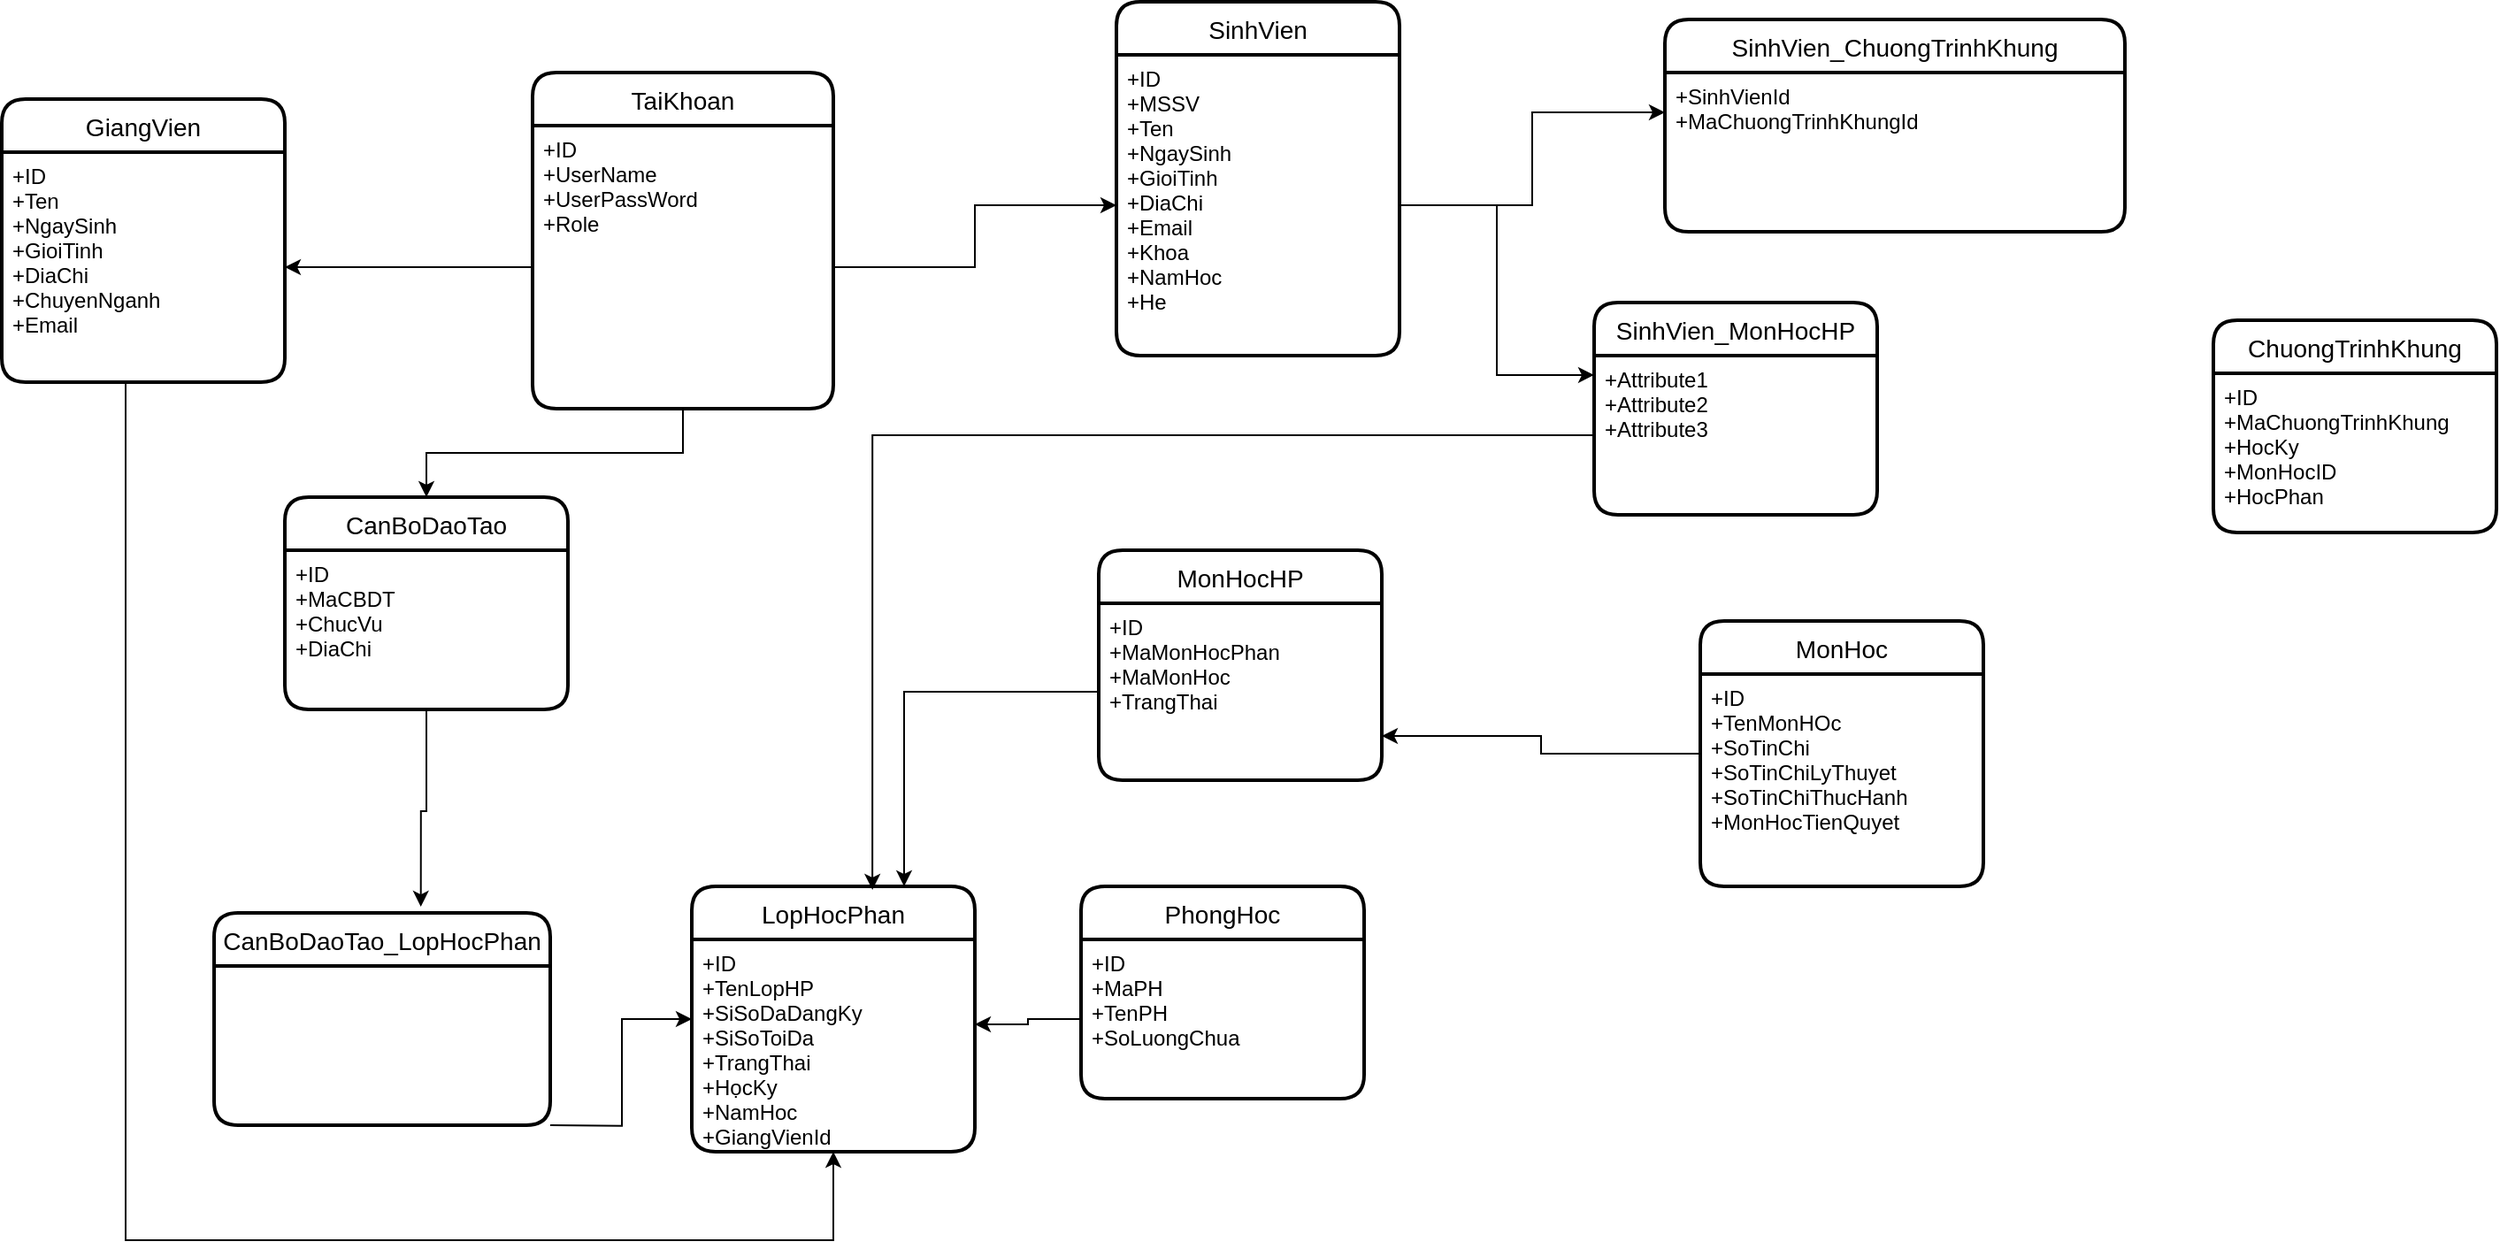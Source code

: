 <mxfile version="13.8.6" type="device"><diagram id="2QWdQfdwkQS5i4osVnbk" name="Page-1"><mxGraphModel dx="3503" dy="910" grid="1" gridSize="10" guides="1" tooltips="1" connect="1" arrows="1" fold="1" page="1" pageScale="1" pageWidth="2000" pageHeight="2000" math="0" shadow="0"><root><mxCell id="0"/><mxCell id="1" parent="0"/><mxCell id="Z4y8G5Td9PzFHZXtJScP-4" style="edgeStyle=orthogonalEdgeStyle;rounded=0;orthogonalLoop=1;jettySize=auto;html=1;" parent="1" source="Wzn55SIqCEsUPfljo24R-5" target="Wzn55SIqCEsUPfljo24R-11" edge="1"><mxGeometry relative="1" as="geometry"/></mxCell><mxCell id="Wzn55SIqCEsUPfljo24R-5" value="TaiKhoan" style="swimlane;childLayout=stackLayout;horizontal=1;startSize=30;horizontalStack=0;rounded=1;fontSize=14;fontStyle=0;strokeWidth=2;resizeParent=0;resizeLast=1;shadow=0;dashed=0;align=center;" parent="1" vertex="1"><mxGeometry x="140" y="60" width="170" height="190" as="geometry"/></mxCell><mxCell id="Wzn55SIqCEsUPfljo24R-6" value="+ID&#10;+UserName&#10;+UserPassWord&#10;+Role" style="align=left;strokeColor=none;fillColor=none;spacingLeft=4;fontSize=12;verticalAlign=top;resizable=0;rotatable=0;part=1;" parent="Wzn55SIqCEsUPfljo24R-5" vertex="1"><mxGeometry y="30" width="170" height="160" as="geometry"/></mxCell><mxCell id="Wzn55SIqCEsUPfljo24R-7" value="SinhVien" style="swimlane;childLayout=stackLayout;horizontal=1;startSize=30;horizontalStack=0;rounded=1;fontSize=14;fontStyle=0;strokeWidth=2;resizeParent=0;resizeLast=1;shadow=0;dashed=0;align=center;" parent="1" vertex="1"><mxGeometry x="470" y="20" width="160" height="200" as="geometry"/></mxCell><mxCell id="Wzn55SIqCEsUPfljo24R-8" value="+ID&#10;+MSSV&#10;+Ten&#10;+NgaySinh&#10;+GioiTinh&#10;+DiaChi&#10;+Email&#10;+Khoa&#10;+NamHoc&#10;+He&#10;" style="align=left;strokeColor=none;fillColor=none;spacingLeft=4;fontSize=12;verticalAlign=top;resizable=0;rotatable=0;part=1;" parent="Wzn55SIqCEsUPfljo24R-7" vertex="1"><mxGeometry y="30" width="160" height="170" as="geometry"/></mxCell><mxCell id="Wzn55SIqCEsUPfljo24R-9" value="GiangVien" style="swimlane;childLayout=stackLayout;horizontal=1;startSize=30;horizontalStack=0;rounded=1;fontSize=14;fontStyle=0;strokeWidth=2;resizeParent=0;resizeLast=1;shadow=0;dashed=0;align=center;" parent="1" vertex="1"><mxGeometry x="-160" y="75" width="160" height="160" as="geometry"/></mxCell><mxCell id="Wzn55SIqCEsUPfljo24R-10" value="+ID&#10;+Ten&#10;+NgaySinh&#10;+GioiTinh&#10;+DiaChi&#10;+ChuyenNganh&#10;+Email" style="align=left;strokeColor=none;fillColor=none;spacingLeft=4;fontSize=12;verticalAlign=top;resizable=0;rotatable=0;part=1;" parent="Wzn55SIqCEsUPfljo24R-9" vertex="1"><mxGeometry y="30" width="160" height="130" as="geometry"/></mxCell><mxCell id="Wzn55SIqCEsUPfljo24R-11" value="CanBoDaoTao" style="swimlane;childLayout=stackLayout;horizontal=1;startSize=30;horizontalStack=0;rounded=1;fontSize=14;fontStyle=0;strokeWidth=2;resizeParent=0;resizeLast=1;shadow=0;dashed=0;align=center;" parent="1" vertex="1"><mxGeometry y="300" width="160" height="120" as="geometry"/></mxCell><mxCell id="Wzn55SIqCEsUPfljo24R-12" value="+ID&#10;+MaCBDT&#10;+ChucVu&#10;+DiaChi" style="align=left;strokeColor=none;fillColor=none;spacingLeft=4;fontSize=12;verticalAlign=top;resizable=0;rotatable=0;part=1;" parent="Wzn55SIqCEsUPfljo24R-11" vertex="1"><mxGeometry y="30" width="160" height="90" as="geometry"/></mxCell><mxCell id="Wzn55SIqCEsUPfljo24R-13" value="SinhVien_MonHocHP" style="swimlane;childLayout=stackLayout;horizontal=1;startSize=30;horizontalStack=0;rounded=1;fontSize=14;fontStyle=0;strokeWidth=2;resizeParent=0;resizeLast=1;shadow=0;dashed=0;align=center;" parent="1" vertex="1"><mxGeometry x="740" y="190" width="160" height="120" as="geometry"/></mxCell><mxCell id="Wzn55SIqCEsUPfljo24R-14" value="+Attribute1&#10;+Attribute2&#10;+Attribute3" style="align=left;strokeColor=none;fillColor=none;spacingLeft=4;fontSize=12;verticalAlign=top;resizable=0;rotatable=0;part=1;" parent="Wzn55SIqCEsUPfljo24R-13" vertex="1"><mxGeometry y="30" width="160" height="90" as="geometry"/></mxCell><mxCell id="Wzn55SIqCEsUPfljo24R-15" value="MonHocHP" style="swimlane;childLayout=stackLayout;horizontal=1;startSize=30;horizontalStack=0;rounded=1;fontSize=14;fontStyle=0;strokeWidth=2;resizeParent=0;resizeLast=1;shadow=0;dashed=0;align=center;" parent="1" vertex="1"><mxGeometry x="460" y="330" width="160" height="130" as="geometry"/></mxCell><mxCell id="Wzn55SIqCEsUPfljo24R-16" value="+ID&#10;+MaMonHocPhan&#10;+MaMonHoc&#10;+TrangThai" style="align=left;strokeColor=none;fillColor=none;spacingLeft=4;fontSize=12;verticalAlign=top;resizable=0;rotatable=0;part=1;" parent="Wzn55SIqCEsUPfljo24R-15" vertex="1"><mxGeometry y="30" width="160" height="100" as="geometry"/></mxCell><mxCell id="Wzn55SIqCEsUPfljo24R-17" value="LopHocPhan" style="swimlane;childLayout=stackLayout;horizontal=1;startSize=30;horizontalStack=0;rounded=1;fontSize=14;fontStyle=0;strokeWidth=2;resizeParent=0;resizeLast=1;shadow=0;dashed=0;align=center;" parent="1" vertex="1"><mxGeometry x="230" y="520" width="160" height="150" as="geometry"/></mxCell><mxCell id="Wzn55SIqCEsUPfljo24R-18" value="+ID&#10;+TenLopHP&#10;+SiSoDaDangKy&#10;+SiSoToiDa&#10;+TrangThai&#10;+HọcKy&#10;+NamHoc&#10;+GiangVienId" style="align=left;strokeColor=none;fillColor=none;spacingLeft=4;fontSize=12;verticalAlign=top;resizable=0;rotatable=0;part=1;" parent="Wzn55SIqCEsUPfljo24R-17" vertex="1"><mxGeometry y="30" width="160" height="120" as="geometry"/></mxCell><mxCell id="Wzn55SIqCEsUPfljo24R-19" value="PhongHoc" style="swimlane;childLayout=stackLayout;horizontal=1;startSize=30;horizontalStack=0;rounded=1;fontSize=14;fontStyle=0;strokeWidth=2;resizeParent=0;resizeLast=1;shadow=0;dashed=0;align=center;" parent="1" vertex="1"><mxGeometry x="450" y="520" width="160" height="120" as="geometry"/></mxCell><mxCell id="Wzn55SIqCEsUPfljo24R-20" value="+ID&#10;+MaPH&#10;+TenPH&#10;+SoLuongChua&#10;&#10;" style="align=left;strokeColor=none;fillColor=none;spacingLeft=4;fontSize=12;verticalAlign=top;resizable=0;rotatable=0;part=1;" parent="Wzn55SIqCEsUPfljo24R-19" vertex="1"><mxGeometry y="30" width="160" height="90" as="geometry"/></mxCell><mxCell id="Wzn55SIqCEsUPfljo24R-21" value="ChuongTrinhKhung" style="swimlane;childLayout=stackLayout;horizontal=1;startSize=30;horizontalStack=0;rounded=1;fontSize=14;fontStyle=0;strokeWidth=2;resizeParent=0;resizeLast=1;shadow=0;dashed=0;align=center;" parent="1" vertex="1"><mxGeometry x="1090" y="200" width="160" height="120" as="geometry"/></mxCell><mxCell id="Wzn55SIqCEsUPfljo24R-22" value="+ID&#10;+MaChuongTrinhKhung&#10;+HocKy&#10;+MonHocID&#10;+HocPhan" style="align=left;strokeColor=none;fillColor=none;spacingLeft=4;fontSize=12;verticalAlign=top;resizable=0;rotatable=0;part=1;" parent="Wzn55SIqCEsUPfljo24R-21" vertex="1"><mxGeometry y="30" width="160" height="90" as="geometry"/></mxCell><mxCell id="Z4y8G5Td9PzFHZXtJScP-1" style="edgeStyle=orthogonalEdgeStyle;rounded=0;orthogonalLoop=1;jettySize=auto;html=1;entryX=1;entryY=0.75;entryDx=0;entryDy=0;" parent="1" source="Wzn55SIqCEsUPfljo24R-23" target="Wzn55SIqCEsUPfljo24R-16" edge="1"><mxGeometry relative="1" as="geometry"/></mxCell><mxCell id="Wzn55SIqCEsUPfljo24R-23" value="MonHoc" style="swimlane;childLayout=stackLayout;horizontal=1;startSize=30;horizontalStack=0;rounded=1;fontSize=14;fontStyle=0;strokeWidth=2;resizeParent=0;resizeLast=1;shadow=0;dashed=0;align=center;" parent="1" vertex="1"><mxGeometry x="800" y="370" width="160" height="150" as="geometry"/></mxCell><mxCell id="Wzn55SIqCEsUPfljo24R-24" value="+ID&#10;+TenMonHOc&#10;+SoTinChi&#10;+SoTinChiLyThuyet&#10;+SoTinChiThucHanh&#10;+MonHocTienQuyet" style="align=left;strokeColor=none;fillColor=none;spacingLeft=4;fontSize=12;verticalAlign=top;resizable=0;rotatable=0;part=1;" parent="Wzn55SIqCEsUPfljo24R-23" vertex="1"><mxGeometry y="30" width="160" height="120" as="geometry"/></mxCell><mxCell id="Wzn55SIqCEsUPfljo24R-27" style="edgeStyle=orthogonalEdgeStyle;rounded=0;orthogonalLoop=1;jettySize=auto;html=1;entryX=0;entryY=0.5;entryDx=0;entryDy=0;" parent="1" source="Wzn55SIqCEsUPfljo24R-6" target="Wzn55SIqCEsUPfljo24R-8" edge="1"><mxGeometry relative="1" as="geometry"/></mxCell><mxCell id="Wzn55SIqCEsUPfljo24R-28" style="edgeStyle=orthogonalEdgeStyle;rounded=0;orthogonalLoop=1;jettySize=auto;html=1;entryX=0;entryY=0.122;entryDx=0;entryDy=0;entryPerimeter=0;" parent="1" source="Wzn55SIqCEsUPfljo24R-8" target="Wzn55SIqCEsUPfljo24R-14" edge="1"><mxGeometry relative="1" as="geometry"/></mxCell><mxCell id="Wzn55SIqCEsUPfljo24R-33" style="edgeStyle=orthogonalEdgeStyle;rounded=0;orthogonalLoop=1;jettySize=auto;html=1;entryX=0.75;entryY=0;entryDx=0;entryDy=0;" parent="1" source="Wzn55SIqCEsUPfljo24R-16" target="Wzn55SIqCEsUPfljo24R-17" edge="1"><mxGeometry relative="1" as="geometry"/></mxCell><mxCell id="Wzn55SIqCEsUPfljo24R-35" style="edgeStyle=orthogonalEdgeStyle;rounded=0;orthogonalLoop=1;jettySize=auto;html=1;entryX=1;entryY=0.4;entryDx=0;entryDy=0;entryPerimeter=0;" parent="1" source="Wzn55SIqCEsUPfljo24R-20" target="Wzn55SIqCEsUPfljo24R-18" edge="1"><mxGeometry relative="1" as="geometry"/></mxCell><mxCell id="Wzn55SIqCEsUPfljo24R-40" style="edgeStyle=orthogonalEdgeStyle;rounded=0;orthogonalLoop=1;jettySize=auto;html=1;entryX=0.638;entryY=0.013;entryDx=0;entryDy=0;entryPerimeter=0;" parent="1" source="Wzn55SIqCEsUPfljo24R-14" target="Wzn55SIqCEsUPfljo24R-17" edge="1"><mxGeometry relative="1" as="geometry"/></mxCell><mxCell id="Z4y8G5Td9PzFHZXtJScP-3" style="edgeStyle=orthogonalEdgeStyle;rounded=0;orthogonalLoop=1;jettySize=auto;html=1;" parent="1" source="Wzn55SIqCEsUPfljo24R-6" target="Wzn55SIqCEsUPfljo24R-10" edge="1"><mxGeometry relative="1" as="geometry"/></mxCell><mxCell id="Z4y8G5Td9PzFHZXtJScP-6" value="CanBoDaoTao_LopHocPhan" style="swimlane;childLayout=stackLayout;horizontal=1;startSize=30;horizontalStack=0;rounded=1;fontSize=14;fontStyle=0;strokeWidth=2;resizeParent=0;resizeLast=1;shadow=0;dashed=0;align=center;" parent="1" vertex="1"><mxGeometry x="-40" y="535" width="190" height="120" as="geometry"/></mxCell><mxCell id="Z4y8G5Td9PzFHZXtJScP-8" style="edgeStyle=orthogonalEdgeStyle;rounded=0;orthogonalLoop=1;jettySize=auto;html=1;entryX=0.615;entryY=-0.029;entryDx=0;entryDy=0;entryPerimeter=0;" parent="1" source="Wzn55SIqCEsUPfljo24R-12" target="Z4y8G5Td9PzFHZXtJScP-6" edge="1"><mxGeometry relative="1" as="geometry"/></mxCell><mxCell id="Z4y8G5Td9PzFHZXtJScP-9" style="edgeStyle=orthogonalEdgeStyle;rounded=0;orthogonalLoop=1;jettySize=auto;html=1;entryX=0;entryY=0.5;entryDx=0;entryDy=0;" parent="1" target="Wzn55SIqCEsUPfljo24R-17" edge="1"><mxGeometry relative="1" as="geometry"><mxPoint x="150" y="654.941" as="sourcePoint"/></mxGeometry></mxCell><mxCell id="Z4y8G5Td9PzFHZXtJScP-10" style="edgeStyle=orthogonalEdgeStyle;rounded=0;orthogonalLoop=1;jettySize=auto;html=1;" parent="1" source="Wzn55SIqCEsUPfljo24R-10" target="Wzn55SIqCEsUPfljo24R-18" edge="1"><mxGeometry relative="1" as="geometry"><Array as="points"><mxPoint x="-90" y="720"/><mxPoint x="310" y="720"/></Array></mxGeometry></mxCell><mxCell id="Z4y8G5Td9PzFHZXtJScP-11" value="SinhVien_ChuongTrinhKhung" style="swimlane;childLayout=stackLayout;horizontal=1;startSize=30;horizontalStack=0;rounded=1;fontSize=14;fontStyle=0;strokeWidth=2;resizeParent=0;resizeLast=1;shadow=0;dashed=0;align=center;" parent="1" vertex="1"><mxGeometry x="780" y="30" width="260" height="120" as="geometry"/></mxCell><mxCell id="Z4y8G5Td9PzFHZXtJScP-12" value="+SinhVienId&#10;+MaChuongTrinhKhungId " style="align=left;strokeColor=none;fillColor=none;spacingLeft=4;fontSize=12;verticalAlign=top;resizable=0;rotatable=0;part=1;" parent="Z4y8G5Td9PzFHZXtJScP-11" vertex="1"><mxGeometry y="30" width="260" height="90" as="geometry"/></mxCell><mxCell id="Z4y8G5Td9PzFHZXtJScP-13" style="edgeStyle=orthogonalEdgeStyle;rounded=0;orthogonalLoop=1;jettySize=auto;html=1;entryX=0;entryY=0.25;entryDx=0;entryDy=0;" parent="1" source="Wzn55SIqCEsUPfljo24R-8" target="Z4y8G5Td9PzFHZXtJScP-12" edge="1"><mxGeometry relative="1" as="geometry"/></mxCell></root></mxGraphModel></diagram></mxfile>